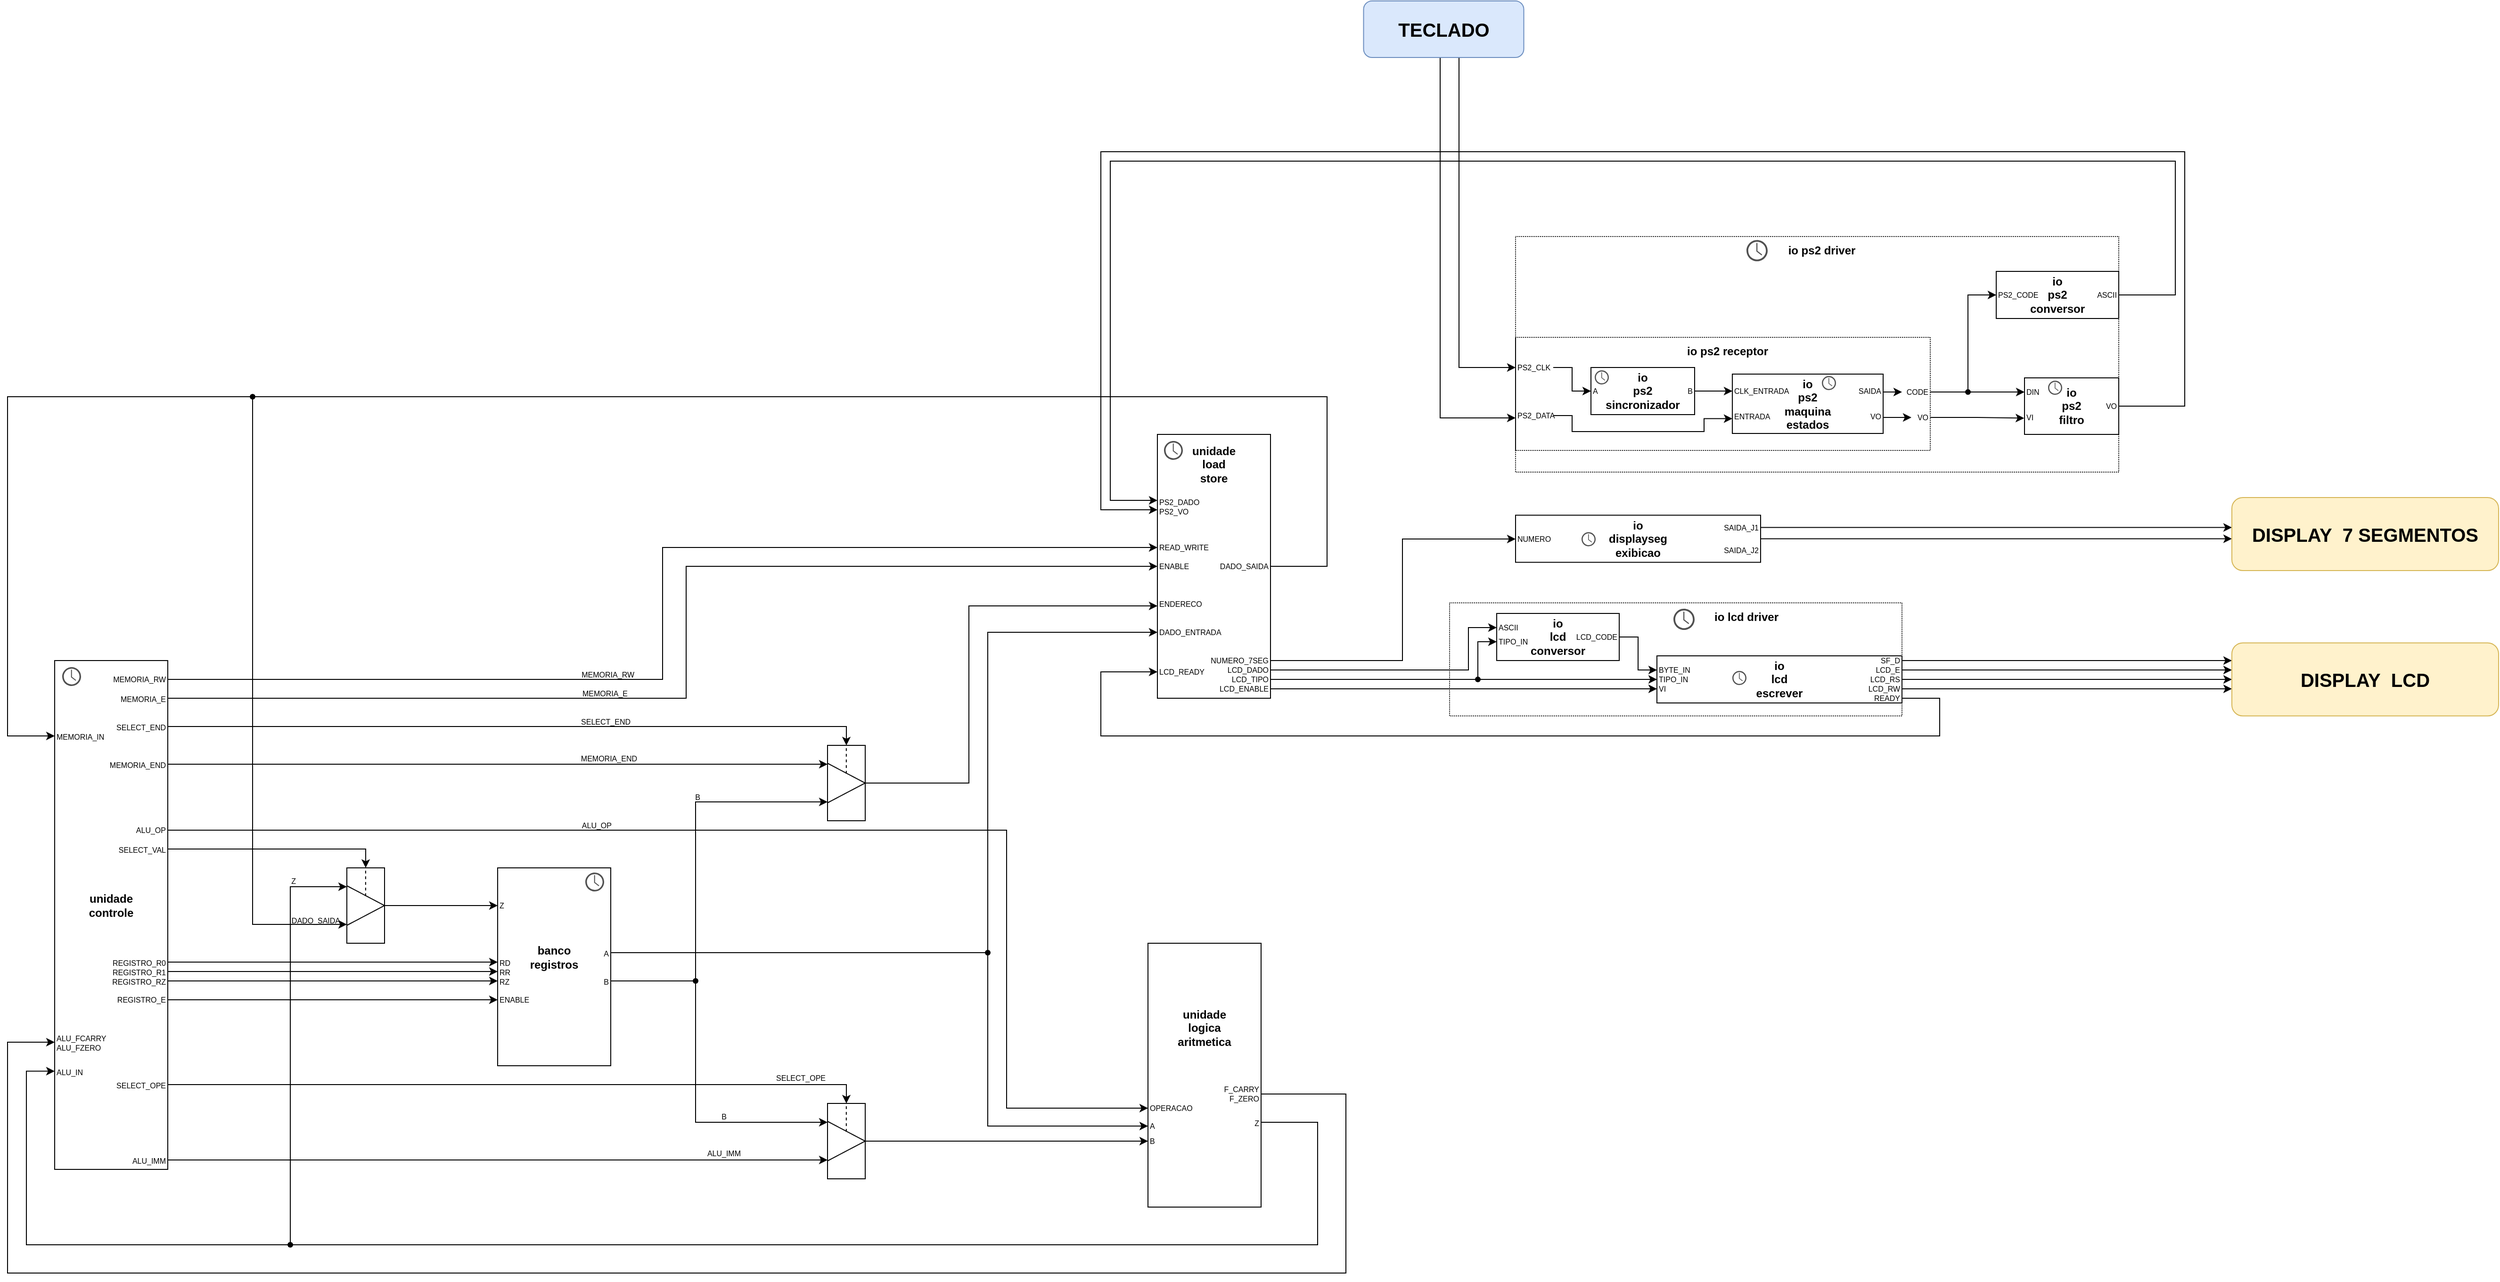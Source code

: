 <mxfile version="20.6.0" type="google"><diagram id="POm6aN8AmndCfK0f10LR" name="Page-1"><mxGraphModel grid="1" page="1" gridSize="10" guides="1" tooltips="1" connect="1" arrows="1" fold="1" pageScale="1" pageWidth="1600" pageHeight="900" math="0" shadow="0"><root><mxCell id="0"/><mxCell id="1" parent="0"/><mxCell id="gx5reRczG6_iIylKDtRF-52" value="" style="rounded=0;whiteSpace=wrap;html=1;fillColor=none;dashed=1;dashPattern=1 1;" vertex="1" parent="1"><mxGeometry x="1660" y="-310" width="640" height="250" as="geometry"/></mxCell><mxCell id="gx5reRczG6_iIylKDtRF-20" value="" style="rounded=0;whiteSpace=wrap;html=1;fillColor=none;dashed=1;dashPattern=1 1;" vertex="1" parent="1"><mxGeometry x="1660" y="-203" width="440" height="120" as="geometry"/></mxCell><mxCell id="oeQWyfJ4BAEjRyHTyqq_-9" style="edgeStyle=orthogonalEdgeStyle;rounded=0;orthogonalLoop=1;jettySize=auto;html=1;" edge="1" parent="1" source="oeQWyfJ4BAEjRyHTyqq_-1" target="oeQWyfJ4BAEjRyHTyqq_-2"><mxGeometry relative="1" as="geometry"><Array as="points"><mxPoint x="340" y="470"/><mxPoint x="340" y="470"/></Array></mxGeometry></mxCell><mxCell id="oeQWyfJ4BAEjRyHTyqq_-10" style="edgeStyle=orthogonalEdgeStyle;rounded=0;orthogonalLoop=1;jettySize=auto;html=1;entryX=0.006;entryY=0.476;entryDx=0;entryDy=0;entryPerimeter=0;" edge="1" parent="1" source="oeQWyfJ4BAEjRyHTyqq_-1" target="oeQWyfJ4BAEjRyHTyqq_-2"><mxGeometry relative="1" as="geometry"><Array as="points"><mxPoint x="580" y="460"/><mxPoint x="580" y="460"/></Array></mxGeometry></mxCell><mxCell id="oeQWyfJ4BAEjRyHTyqq_-11" style="edgeStyle=orthogonalEdgeStyle;rounded=0;orthogonalLoop=1;jettySize=auto;html=1;" edge="1" parent="1" source="oeQWyfJ4BAEjRyHTyqq_-1" target="oeQWyfJ4BAEjRyHTyqq_-2"><mxGeometry relative="1" as="geometry"><Array as="points"><mxPoint x="350" y="480"/><mxPoint x="350" y="480"/></Array></mxGeometry></mxCell><mxCell id="oeQWyfJ4BAEjRyHTyqq_-12" style="edgeStyle=orthogonalEdgeStyle;rounded=0;orthogonalLoop=1;jettySize=auto;html=1;" edge="1" parent="1" source="oeQWyfJ4BAEjRyHTyqq_-1" target="oeQWyfJ4BAEjRyHTyqq_-2"><mxGeometry relative="1" as="geometry"><Array as="points"><mxPoint x="320" y="500"/><mxPoint x="320" y="500"/></Array></mxGeometry></mxCell><mxCell id="oeQWyfJ4BAEjRyHTyqq_-19" style="edgeStyle=orthogonalEdgeStyle;rounded=0;orthogonalLoop=1;jettySize=auto;html=1;entryX=0.5;entryY=0;entryDx=0;entryDy=0;" edge="1" parent="1" source="oeQWyfJ4BAEjRyHTyqq_-1" target="oeQWyfJ4BAEjRyHTyqq_-3"><mxGeometry relative="1" as="geometry"><Array as="points"><mxPoint x="440" y="340"/></Array></mxGeometry></mxCell><mxCell id="oeQWyfJ4BAEjRyHTyqq_-20" style="edgeStyle=orthogonalEdgeStyle;rounded=0;orthogonalLoop=1;jettySize=auto;html=1;entryX=0.5;entryY=0;entryDx=0;entryDy=0;" edge="1" parent="1" source="oeQWyfJ4BAEjRyHTyqq_-1" target="oeQWyfJ4BAEjRyHTyqq_-16"><mxGeometry relative="1" as="geometry"><Array as="points"><mxPoint x="950" y="590"/></Array></mxGeometry></mxCell><mxCell id="oeQWyfJ4BAEjRyHTyqq_-21" style="edgeStyle=orthogonalEdgeStyle;rounded=0;orthogonalLoop=1;jettySize=auto;html=1;entryX=0.5;entryY=0;entryDx=0;entryDy=0;" edge="1" parent="1" source="oeQWyfJ4BAEjRyHTyqq_-1" target="oeQWyfJ4BAEjRyHTyqq_-17"><mxGeometry relative="1" as="geometry"><Array as="points"><mxPoint x="950" y="210"/></Array></mxGeometry></mxCell><mxCell id="oeQWyfJ4BAEjRyHTyqq_-32" style="edgeStyle=orthogonalEdgeStyle;rounded=0;orthogonalLoop=1;jettySize=auto;html=1;entryX=0;entryY=0.5;entryDx=0;entryDy=0;endArrow=classic;endFill=1;" edge="1" parent="1" source="oeQWyfJ4BAEjRyHTyqq_-1" target="oeQWyfJ4BAEjRyHTyqq_-91"><mxGeometry relative="1" as="geometry"><Array as="points"><mxPoint x="1120" y="320"/><mxPoint x="1120" y="615"/></Array></mxGeometry></mxCell><mxCell id="oeQWyfJ4BAEjRyHTyqq_-38" style="edgeStyle=orthogonalEdgeStyle;rounded=0;orthogonalLoop=1;jettySize=auto;html=1;entryX=0;entryY=0.25;entryDx=0;entryDy=0;endArrow=classic;endFill=1;" edge="1" parent="1" source="oeQWyfJ4BAEjRyHTyqq_-1" target="oeQWyfJ4BAEjRyHTyqq_-17"><mxGeometry relative="1" as="geometry"><Array as="points"><mxPoint x="410" y="250"/><mxPoint x="410" y="250"/></Array></mxGeometry></mxCell><mxCell id="oeQWyfJ4BAEjRyHTyqq_-40" style="edgeStyle=orthogonalEdgeStyle;rounded=0;orthogonalLoop=1;jettySize=auto;html=1;endArrow=classic;endFill=1;entryX=0;entryY=0.5;entryDx=0;entryDy=0;" edge="1" parent="1" source="oeQWyfJ4BAEjRyHTyqq_-1" target="oeQWyfJ4BAEjRyHTyqq_-7"><mxGeometry relative="1" as="geometry"><Array as="points"><mxPoint x="780" y="180"/><mxPoint x="780" y="40"/></Array></mxGeometry></mxCell><mxCell id="oeQWyfJ4BAEjRyHTyqq_-41" style="edgeStyle=orthogonalEdgeStyle;rounded=0;orthogonalLoop=1;jettySize=auto;html=1;endArrow=classic;endFill=1;" edge="1" parent="1" source="oeQWyfJ4BAEjRyHTyqq_-1" target="oeQWyfJ4BAEjRyHTyqq_-7"><mxGeometry relative="1" as="geometry"><Array as="points"><mxPoint x="755" y="160"/><mxPoint x="755" y="20"/></Array></mxGeometry></mxCell><mxCell id="oeQWyfJ4BAEjRyHTyqq_-71" style="edgeStyle=orthogonalEdgeStyle;rounded=0;orthogonalLoop=1;jettySize=auto;html=1;entryX=0;entryY=0.75;entryDx=0;entryDy=0;fontSize=8;endArrow=classic;endFill=1;" edge="1" parent="1" source="oeQWyfJ4BAEjRyHTyqq_-1" target="oeQWyfJ4BAEjRyHTyqq_-16"><mxGeometry relative="1" as="geometry"><Array as="points"><mxPoint x="420" y="670"/><mxPoint x="420" y="670"/></Array></mxGeometry></mxCell><mxCell id="oeQWyfJ4BAEjRyHTyqq_-1" value="" style="rounded=0;whiteSpace=wrap;html=1;" vertex="1" parent="1"><mxGeometry x="110" y="140" width="120" height="540" as="geometry"/></mxCell><mxCell id="oeQWyfJ4BAEjRyHTyqq_-26" style="edgeStyle=orthogonalEdgeStyle;rounded=0;orthogonalLoop=1;jettySize=auto;html=1;entryX=0.429;entryY=0.568;entryDx=0;entryDy=0;entryPerimeter=0;endArrow=none;endFill=0;" edge="1" parent="1" source="oeQWyfJ4BAEjRyHTyqq_-2" target="oeQWyfJ4BAEjRyHTyqq_-23"><mxGeometry relative="1" as="geometry"><Array as="points"><mxPoint x="720" y="480"/><mxPoint x="720" y="480"/></Array></mxGeometry></mxCell><mxCell id="oeQWyfJ4BAEjRyHTyqq_-29" style="edgeStyle=orthogonalEdgeStyle;rounded=0;orthogonalLoop=1;jettySize=auto;html=1;endArrow=none;endFill=0;" edge="1" parent="1" source="oeQWyfJ4BAEjRyHTyqq_-2" target="oeQWyfJ4BAEjRyHTyqq_-25"><mxGeometry relative="1" as="geometry"><Array as="points"><mxPoint x="740" y="450"/><mxPoint x="740" y="450"/></Array></mxGeometry></mxCell><mxCell id="oeQWyfJ4BAEjRyHTyqq_-2" value="" style="rounded=0;whiteSpace=wrap;html=1;" vertex="1" parent="1"><mxGeometry x="580" y="360" width="120" height="210" as="geometry"/></mxCell><mxCell id="oeQWyfJ4BAEjRyHTyqq_-8" style="edgeStyle=orthogonalEdgeStyle;rounded=0;orthogonalLoop=1;jettySize=auto;html=1;" edge="1" parent="1" source="oeQWyfJ4BAEjRyHTyqq_-3" target="oeQWyfJ4BAEjRyHTyqq_-2"><mxGeometry relative="1" as="geometry"><Array as="points"><mxPoint x="560" y="400"/><mxPoint x="560" y="400"/></Array></mxGeometry></mxCell><mxCell id="oeQWyfJ4BAEjRyHTyqq_-3" value="" style="rounded=0;whiteSpace=wrap;html=1;" vertex="1" parent="1"><mxGeometry x="420" y="360" width="40" height="80" as="geometry"/></mxCell><mxCell id="oeQWyfJ4BAEjRyHTyqq_-34" style="edgeStyle=orthogonalEdgeStyle;rounded=0;orthogonalLoop=1;jettySize=auto;html=1;entryX=0.65;entryY=0.525;entryDx=0;entryDy=0;entryPerimeter=0;endArrow=none;endFill=0;" edge="1" parent="1" source="oeQWyfJ4BAEjRyHTyqq_-6" target="oeQWyfJ4BAEjRyHTyqq_-33"><mxGeometry relative="1" as="geometry"><Array as="points"><mxPoint x="1450" y="630"/><mxPoint x="1450" y="760"/></Array></mxGeometry></mxCell><mxCell id="oeQWyfJ4BAEjRyHTyqq_-35" style="edgeStyle=orthogonalEdgeStyle;rounded=0;orthogonalLoop=1;jettySize=auto;html=1;entryX=0;entryY=0.75;entryDx=0;entryDy=0;endArrow=classic;endFill=1;" edge="1" parent="1" source="oeQWyfJ4BAEjRyHTyqq_-6" target="oeQWyfJ4BAEjRyHTyqq_-1"><mxGeometry relative="1" as="geometry"><Array as="points"><mxPoint x="1480" y="600"/><mxPoint x="1480" y="790"/><mxPoint x="60" y="790"/><mxPoint x="60" y="545"/></Array></mxGeometry></mxCell><mxCell id="oeQWyfJ4BAEjRyHTyqq_-6" value="" style="rounded=0;whiteSpace=wrap;html=1;" vertex="1" parent="1"><mxGeometry x="1270" y="440" width="120" height="280" as="geometry"/></mxCell><mxCell id="oeQWyfJ4BAEjRyHTyqq_-102" style="edgeStyle=orthogonalEdgeStyle;rounded=0;orthogonalLoop=1;jettySize=auto;html=1;fontSize=8;endArrow=none;endFill=0;jumpStyle=none;" edge="1" parent="1" source="oeQWyfJ4BAEjRyHTyqq_-7" target="oeQWyfJ4BAEjRyHTyqq_-101"><mxGeometry relative="1" as="geometry"><Array as="points"><mxPoint x="1460" y="40"/><mxPoint x="1460" y="-140"/></Array></mxGeometry></mxCell><mxCell id="oeQWyfJ4BAEjRyHTyqq_-121" style="edgeStyle=orthogonalEdgeStyle;rounded=0;orthogonalLoop=1;jettySize=auto;html=1;entryX=0;entryY=0.5;entryDx=0;entryDy=0;fontSize=12;endArrow=classic;endFill=1;" edge="1" parent="1" source="oeQWyfJ4BAEjRyHTyqq_-7" target="oeQWyfJ4BAEjRyHTyqq_-114"><mxGeometry relative="1" as="geometry"><Array as="points"><mxPoint x="1540" y="140"/><mxPoint x="1540" y="11"/><mxPoint x="1660" y="11"/></Array></mxGeometry></mxCell><mxCell id="L8-AEdiLNO8CqzLG9mN_-7" style="edgeStyle=orthogonalEdgeStyle;rounded=0;orthogonalLoop=1;jettySize=auto;html=1;entryX=0;entryY=0.5;entryDx=0;entryDy=0;" edge="1" parent="1" source="oeQWyfJ4BAEjRyHTyqq_-7" target="gx5reRczG6_iIylKDtRF-71"><mxGeometry relative="1" as="geometry"><Array as="points"><mxPoint x="1510" y="170"/><mxPoint x="1510" y="170"/></Array></mxGeometry></mxCell><mxCell id="oeQWyfJ4BAEjRyHTyqq_-7" value="" style="rounded=0;whiteSpace=wrap;html=1;" vertex="1" parent="1"><mxGeometry x="1280" y="-100" width="120" height="280" as="geometry"/></mxCell><mxCell id="oeQWyfJ4BAEjRyHTyqq_-22" style="edgeStyle=orthogonalEdgeStyle;rounded=0;orthogonalLoop=1;jettySize=auto;html=1;entryX=0;entryY=0.75;entryDx=0;entryDy=0;" edge="1" parent="1" source="oeQWyfJ4BAEjRyHTyqq_-16" target="oeQWyfJ4BAEjRyHTyqq_-6"><mxGeometry relative="1" as="geometry"><Array as="points"><mxPoint x="1270" y="650"/></Array></mxGeometry></mxCell><mxCell id="oeQWyfJ4BAEjRyHTyqq_-16" value="" style="rounded=0;whiteSpace=wrap;html=1;" vertex="1" parent="1"><mxGeometry x="930" y="610" width="40" height="80" as="geometry"/></mxCell><mxCell id="oeQWyfJ4BAEjRyHTyqq_-39" style="edgeStyle=orthogonalEdgeStyle;rounded=0;orthogonalLoop=1;jettySize=auto;html=1;entryX=0;entryY=0.65;entryDx=0;entryDy=0;entryPerimeter=0;endArrow=classic;endFill=1;" edge="1" parent="1" source="oeQWyfJ4BAEjRyHTyqq_-17" target="oeQWyfJ4BAEjRyHTyqq_-7"><mxGeometry relative="1" as="geometry"><Array as="points"><mxPoint x="1080" y="270"/><mxPoint x="1080" y="82"/></Array></mxGeometry></mxCell><mxCell id="oeQWyfJ4BAEjRyHTyqq_-17" value="" style="rounded=0;whiteSpace=wrap;html=1;" vertex="1" parent="1"><mxGeometry x="930" y="230" width="40" height="80" as="geometry"/></mxCell><mxCell id="oeQWyfJ4BAEjRyHTyqq_-27" style="edgeStyle=orthogonalEdgeStyle;rounded=0;orthogonalLoop=1;jettySize=auto;html=1;entryX=0;entryY=0.25;entryDx=0;entryDy=0;" edge="1" parent="1" source="oeQWyfJ4BAEjRyHTyqq_-23" target="oeQWyfJ4BAEjRyHTyqq_-16"><mxGeometry relative="1" as="geometry"><Array as="points"><mxPoint x="790" y="630"/></Array></mxGeometry></mxCell><mxCell id="oeQWyfJ4BAEjRyHTyqq_-28" style="edgeStyle=orthogonalEdgeStyle;rounded=0;orthogonalLoop=1;jettySize=auto;html=1;entryX=0;entryY=0.75;entryDx=0;entryDy=0;" edge="1" parent="1" source="oeQWyfJ4BAEjRyHTyqq_-23" target="oeQWyfJ4BAEjRyHTyqq_-17"><mxGeometry relative="1" as="geometry"><Array as="points"><mxPoint x="790" y="290"/></Array></mxGeometry></mxCell><mxCell id="oeQWyfJ4BAEjRyHTyqq_-23" value="" style="shape=waypoint;sketch=0;fillStyle=solid;size=6;pointerEvents=1;points=[];fillColor=none;resizable=0;rotatable=0;perimeter=centerPerimeter;snapToPoint=1;" vertex="1" parent="1"><mxGeometry x="770" y="460" width="40" height="40" as="geometry"/></mxCell><mxCell id="oeQWyfJ4BAEjRyHTyqq_-30" style="edgeStyle=orthogonalEdgeStyle;rounded=0;orthogonalLoop=1;jettySize=auto;html=1;entryX=0;entryY=0.5;entryDx=0;entryDy=0;" edge="1" parent="1" source="oeQWyfJ4BAEjRyHTyqq_-25" target="oeQWyfJ4BAEjRyHTyqq_-87"><mxGeometry relative="1" as="geometry"><Array as="points"><mxPoint x="1100" y="634"/></Array></mxGeometry></mxCell><mxCell id="oeQWyfJ4BAEjRyHTyqq_-31" style="edgeStyle=orthogonalEdgeStyle;rounded=0;orthogonalLoop=1;jettySize=auto;html=1;entryX=0;entryY=0.75;entryDx=0;entryDy=0;" edge="1" parent="1" source="oeQWyfJ4BAEjRyHTyqq_-25" target="oeQWyfJ4BAEjRyHTyqq_-7"><mxGeometry relative="1" as="geometry"><Array as="points"><mxPoint x="1100" y="110"/></Array></mxGeometry></mxCell><mxCell id="oeQWyfJ4BAEjRyHTyqq_-25" value="" style="shape=waypoint;sketch=0;fillStyle=solid;size=6;pointerEvents=1;points=[];fillColor=none;resizable=0;rotatable=0;perimeter=centerPerimeter;snapToPoint=1;" vertex="1" parent="1"><mxGeometry x="1080" y="430" width="40" height="40" as="geometry"/></mxCell><mxCell id="oeQWyfJ4BAEjRyHTyqq_-36" style="edgeStyle=orthogonalEdgeStyle;rounded=0;orthogonalLoop=1;jettySize=auto;html=1;entryX=0;entryY=0.807;entryDx=0;entryDy=0;entryPerimeter=0;endArrow=classic;endFill=1;" edge="1" parent="1" source="oeQWyfJ4BAEjRyHTyqq_-33" target="oeQWyfJ4BAEjRyHTyqq_-1"><mxGeometry relative="1" as="geometry"><Array as="points"><mxPoint x="80" y="760"/><mxPoint x="80" y="576"/></Array></mxGeometry></mxCell><mxCell id="oeQWyfJ4BAEjRyHTyqq_-37" style="edgeStyle=orthogonalEdgeStyle;rounded=0;orthogonalLoop=1;jettySize=auto;html=1;entryX=0;entryY=0.25;entryDx=0;entryDy=0;endArrow=classic;endFill=1;" edge="1" parent="1" source="oeQWyfJ4BAEjRyHTyqq_-33" target="oeQWyfJ4BAEjRyHTyqq_-3"><mxGeometry relative="1" as="geometry"><Array as="points"><mxPoint x="360" y="380"/></Array></mxGeometry></mxCell><mxCell id="oeQWyfJ4BAEjRyHTyqq_-33" value="" style="shape=waypoint;sketch=0;fillStyle=solid;size=6;pointerEvents=1;points=[];fillColor=none;resizable=0;rotatable=0;perimeter=centerPerimeter;snapToPoint=1;" vertex="1" parent="1"><mxGeometry x="340" y="740" width="40" height="40" as="geometry"/></mxCell><mxCell id="oeQWyfJ4BAEjRyHTyqq_-45" value="" style="sketch=0;pointerEvents=1;shadow=0;dashed=0;html=1;strokeColor=none;fillColor=#505050;labelPosition=center;verticalLabelPosition=bottom;verticalAlign=top;outlineConnect=0;align=center;shape=mxgraph.office.concepts.clock;" vertex="1" parent="1"><mxGeometry x="673" y="365" width="20" height="20" as="geometry"/></mxCell><mxCell id="oeQWyfJ4BAEjRyHTyqq_-46" value="&lt;div style=&quot;font-size: 8px;&quot; align=&quot;left&quot;&gt;&lt;font style=&quot;font-size: 8px;&quot;&gt;RD&lt;/font&gt;&lt;/div&gt;" style="text;html=1;strokeColor=none;fillColor=none;align=left;verticalAlign=middle;whiteSpace=wrap;rounded=0;fontSize=8;" vertex="1" parent="1"><mxGeometry x="580" y="456" width="50" height="10" as="geometry"/></mxCell><mxCell id="oeQWyfJ4BAEjRyHTyqq_-47" value="&lt;div style=&quot;font-size: 8px;&quot; align=&quot;left&quot;&gt;&lt;font style=&quot;font-size: 8px;&quot;&gt;RR&lt;/font&gt;&lt;/div&gt;" style="text;html=1;strokeColor=none;fillColor=none;align=left;verticalAlign=middle;whiteSpace=wrap;rounded=0;fontSize=8;" vertex="1" parent="1"><mxGeometry x="580" y="466" width="50" height="10" as="geometry"/></mxCell><mxCell id="oeQWyfJ4BAEjRyHTyqq_-48" value="&lt;div style=&quot;font-size: 8px;&quot; align=&quot;left&quot;&gt;&lt;font style=&quot;font-size: 8px;&quot;&gt;RZ&lt;/font&gt;&lt;/div&gt;" style="text;html=1;strokeColor=none;fillColor=none;align=left;verticalAlign=middle;whiteSpace=wrap;rounded=0;fontSize=8;" vertex="1" parent="1"><mxGeometry x="580" y="476" width="50" height="10" as="geometry"/></mxCell><mxCell id="oeQWyfJ4BAEjRyHTyqq_-49" value="&lt;div style=&quot;font-size: 8px;&quot; align=&quot;left&quot;&gt;&lt;font style=&quot;font-size: 8px;&quot;&gt;ENABLE&lt;/font&gt;&lt;/div&gt;" style="text;html=1;strokeColor=none;fillColor=none;align=left;verticalAlign=middle;whiteSpace=wrap;rounded=0;fontSize=8;" vertex="1" parent="1"><mxGeometry x="580" y="495" width="50" height="10" as="geometry"/></mxCell><mxCell id="oeQWyfJ4BAEjRyHTyqq_-51" value="&lt;div style=&quot;font-size: 8px;&quot; align=&quot;left&quot;&gt;&lt;font style=&quot;font-size: 8px;&quot;&gt;Z&lt;/font&gt;&lt;/div&gt;" style="text;html=1;strokeColor=none;fillColor=none;align=left;verticalAlign=middle;whiteSpace=wrap;rounded=0;fontSize=8;" vertex="1" parent="1"><mxGeometry x="580" y="395" width="50" height="10" as="geometry"/></mxCell><mxCell id="oeQWyfJ4BAEjRyHTyqq_-52" value="&lt;div style=&quot;font-size: 8px;&quot;&gt;&lt;font style=&quot;font-size: 8px;&quot;&gt;A&lt;/font&gt;&lt;/div&gt;" style="text;html=1;strokeColor=none;fillColor=none;align=right;verticalAlign=middle;whiteSpace=wrap;rounded=0;fontSize=8;" vertex="1" parent="1"><mxGeometry x="650" y="446" width="50" height="10" as="geometry"/></mxCell><mxCell id="oeQWyfJ4BAEjRyHTyqq_-54" value="&lt;div style=&quot;font-size: 8px;&quot;&gt;&lt;font style=&quot;font-size: 8px;&quot;&gt;B&lt;/font&gt;&lt;/div&gt;" style="text;html=1;strokeColor=none;fillColor=none;align=right;verticalAlign=middle;whiteSpace=wrap;rounded=0;fontSize=8;" vertex="1" parent="1"><mxGeometry x="650" y="476" width="50" height="10" as="geometry"/></mxCell><mxCell id="oeQWyfJ4BAEjRyHTyqq_-55" value="&lt;div style=&quot;font-size: 8px;&quot; align=&quot;left&quot;&gt;&lt;font style=&quot;font-size: 8px;&quot;&gt;MEMORIA_IN&lt;/font&gt;&lt;/div&gt;" style="text;html=1;strokeColor=none;fillColor=none;align=left;verticalAlign=middle;whiteSpace=wrap;rounded=0;fontSize=8;" vertex="1" parent="1"><mxGeometry x="110" y="216" width="70" height="10" as="geometry"/></mxCell><mxCell id="oeQWyfJ4BAEjRyHTyqq_-56" value="&lt;div style=&quot;font-size: 8px;&quot; align=&quot;left&quot;&gt;&lt;font style=&quot;font-size: 8px;&quot;&gt;ALU_IN&lt;/font&gt;&lt;/div&gt;" style="text;html=1;strokeColor=none;fillColor=none;align=left;verticalAlign=middle;whiteSpace=wrap;rounded=0;fontSize=8;" vertex="1" parent="1"><mxGeometry x="110" y="572" width="70" height="10" as="geometry"/></mxCell><mxCell id="oeQWyfJ4BAEjRyHTyqq_-57" value="&lt;div style=&quot;font-size: 8px;&quot; align=&quot;left&quot;&gt;&lt;font style=&quot;font-size: 8px;&quot;&gt;ALU_FCARRY&lt;/font&gt;&lt;/div&gt;" style="text;html=1;strokeColor=none;fillColor=none;align=left;verticalAlign=middle;whiteSpace=wrap;rounded=0;fontSize=8;" vertex="1" parent="1"><mxGeometry x="110" y="536" width="70" height="10" as="geometry"/></mxCell><mxCell id="oeQWyfJ4BAEjRyHTyqq_-58" value="&lt;div style=&quot;font-size: 8px;&quot; align=&quot;left&quot;&gt;&lt;font style=&quot;font-size: 8px;&quot;&gt;ALU_FZERO&lt;/font&gt;&lt;/div&gt;" style="text;html=1;strokeColor=none;fillColor=none;align=left;verticalAlign=middle;whiteSpace=wrap;rounded=0;fontSize=8;" vertex="1" parent="1"><mxGeometry x="110" y="546" width="70" height="10" as="geometry"/></mxCell><mxCell id="oeQWyfJ4BAEjRyHTyqq_-60" value="&lt;font style=&quot;font-size: 8px;&quot;&gt;MEMORIA_RW&lt;/font&gt;" style="text;html=1;strokeColor=none;fillColor=none;align=right;verticalAlign=middle;whiteSpace=wrap;rounded=0;fontSize=8;" vertex="1" parent="1"><mxGeometry x="180" y="155" width="50" height="10" as="geometry"/></mxCell><mxCell id="oeQWyfJ4BAEjRyHTyqq_-61" value="&lt;font style=&quot;font-size: 8px;&quot;&gt;MEMORIA_E&lt;/font&gt;" style="text;html=1;strokeColor=none;fillColor=none;align=right;verticalAlign=middle;whiteSpace=wrap;rounded=0;fontSize=8;" vertex="1" parent="1"><mxGeometry x="180" y="176" width="50" height="10" as="geometry"/></mxCell><mxCell id="oeQWyfJ4BAEjRyHTyqq_-62" value="&lt;font style=&quot;font-size: 8px;&quot;&gt;MEMORIA_E&lt;/font&gt;ND" style="text;html=1;strokeColor=none;fillColor=none;align=right;verticalAlign=middle;whiteSpace=wrap;rounded=0;fontSize=8;" vertex="1" parent="1"><mxGeometry x="180" y="246" width="50" height="10" as="geometry"/></mxCell><mxCell id="oeQWyfJ4BAEjRyHTyqq_-63" value="&lt;font style=&quot;font-size: 8px;&quot;&gt;ALU_OP&lt;/font&gt;" style="text;html=1;strokeColor=none;fillColor=none;align=right;verticalAlign=middle;whiteSpace=wrap;rounded=0;fontSize=8;" vertex="1" parent="1"><mxGeometry x="180" y="315" width="50" height="10" as="geometry"/></mxCell><mxCell id="oeQWyfJ4BAEjRyHTyqq_-64" value="&lt;font style=&quot;font-size: 8px;&quot;&gt;SELECT_END&lt;/font&gt;" style="text;html=1;strokeColor=none;fillColor=none;align=right;verticalAlign=middle;whiteSpace=wrap;rounded=0;fontSize=8;" vertex="1" parent="1"><mxGeometry x="180" y="206" width="50" height="10" as="geometry"/></mxCell><mxCell id="oeQWyfJ4BAEjRyHTyqq_-65" value="&lt;font style=&quot;font-size: 8px;&quot;&gt;SELECT_VAL&lt;/font&gt;" style="text;html=1;strokeColor=none;fillColor=none;align=right;verticalAlign=middle;whiteSpace=wrap;rounded=0;fontSize=8;" vertex="1" parent="1"><mxGeometry x="180" y="336" width="50" height="10" as="geometry"/></mxCell><mxCell id="oeQWyfJ4BAEjRyHTyqq_-66" value="&lt;font style=&quot;font-size: 8px;&quot;&gt;REGISTRO_R0&lt;/font&gt;" style="text;html=1;strokeColor=none;fillColor=none;align=right;verticalAlign=middle;whiteSpace=wrap;rounded=0;fontSize=8;" vertex="1" parent="1"><mxGeometry x="180" y="456" width="50" height="10" as="geometry"/></mxCell><mxCell id="oeQWyfJ4BAEjRyHTyqq_-67" value="&lt;font style=&quot;font-size: 8px;&quot;&gt;REGISTRO_R1&lt;/font&gt;" style="text;html=1;strokeColor=none;fillColor=none;align=right;verticalAlign=middle;whiteSpace=wrap;rounded=0;fontSize=8;" vertex="1" parent="1"><mxGeometry x="180" y="466" width="50" height="10" as="geometry"/></mxCell><mxCell id="oeQWyfJ4BAEjRyHTyqq_-68" value="&lt;font style=&quot;font-size: 8px;&quot;&gt;REGISTRO_RZ&lt;/font&gt;" style="text;html=1;strokeColor=none;fillColor=none;align=right;verticalAlign=middle;whiteSpace=wrap;rounded=0;fontSize=8;" vertex="1" parent="1"><mxGeometry x="180" y="476" width="50" height="10" as="geometry"/></mxCell><mxCell id="oeQWyfJ4BAEjRyHTyqq_-69" value="&lt;font style=&quot;font-size: 8px;&quot;&gt;REGISTRO_E&lt;/font&gt;" style="text;html=1;strokeColor=none;fillColor=none;align=right;verticalAlign=middle;whiteSpace=wrap;rounded=0;fontSize=8;" vertex="1" parent="1"><mxGeometry x="180" y="495" width="50" height="10" as="geometry"/></mxCell><mxCell id="oeQWyfJ4BAEjRyHTyqq_-70" value="&lt;font style=&quot;font-size: 8px;&quot;&gt;SELECT_OPE&lt;/font&gt;" style="text;html=1;strokeColor=none;fillColor=none;align=right;verticalAlign=middle;whiteSpace=wrap;rounded=0;fontSize=8;" vertex="1" parent="1"><mxGeometry x="180" y="586" width="50" height="10" as="geometry"/></mxCell><mxCell id="oeQWyfJ4BAEjRyHTyqq_-72" value="&lt;font style=&quot;font-size: 8px;&quot;&gt;ALU_IMM&lt;/font&gt;" style="text;html=1;strokeColor=none;fillColor=none;align=right;verticalAlign=middle;whiteSpace=wrap;rounded=0;fontSize=8;" vertex="1" parent="1"><mxGeometry x="180" y="666" width="50" height="10" as="geometry"/></mxCell><mxCell id="oeQWyfJ4BAEjRyHTyqq_-73" value="" style="triangle;whiteSpace=wrap;html=1;fontSize=8;" vertex="1" parent="1"><mxGeometry x="930" y="629" width="40" height="42" as="geometry"/></mxCell><mxCell id="oeQWyfJ4BAEjRyHTyqq_-74" value="" style="endArrow=none;dashed=1;html=1;rounded=0;fontSize=8;" edge="1" parent="1"><mxGeometry width="50" height="50" relative="1" as="geometry"><mxPoint x="949.92" y="640" as="sourcePoint"/><mxPoint x="949.92" y="610" as="targetPoint"/></mxGeometry></mxCell><mxCell id="oeQWyfJ4BAEjRyHTyqq_-75" value="" style="triangle;whiteSpace=wrap;html=1;fontSize=8;" vertex="1" parent="1"><mxGeometry x="930" y="249" width="40" height="42" as="geometry"/></mxCell><mxCell id="oeQWyfJ4BAEjRyHTyqq_-76" value="" style="endArrow=none;dashed=1;html=1;rounded=0;fontSize=8;" edge="1" parent="1"><mxGeometry width="50" height="50" relative="1" as="geometry"><mxPoint x="949.92" y="260" as="sourcePoint"/><mxPoint x="949.92" y="230" as="targetPoint"/></mxGeometry></mxCell><mxCell id="oeQWyfJ4BAEjRyHTyqq_-77" value="" style="triangle;whiteSpace=wrap;html=1;fontSize=8;" vertex="1" parent="1"><mxGeometry x="420" y="379" width="40" height="42" as="geometry"/></mxCell><mxCell id="oeQWyfJ4BAEjRyHTyqq_-78" value="" style="endArrow=none;dashed=1;html=1;rounded=0;fontSize=8;" edge="1" parent="1"><mxGeometry width="50" height="50" relative="1" as="geometry"><mxPoint x="439.92" y="390" as="sourcePoint"/><mxPoint x="439.92" y="360" as="targetPoint"/></mxGeometry></mxCell><mxCell id="oeQWyfJ4BAEjRyHTyqq_-79" value="&lt;font style=&quot;font-size: 8px;&quot;&gt;MEMORIA_RW&lt;/font&gt;" style="text;html=1;strokeColor=none;fillColor=none;align=right;verticalAlign=middle;whiteSpace=wrap;rounded=0;fontSize=8;" vertex="1" parent="1"><mxGeometry x="677" y="150" width="50" height="10" as="geometry"/></mxCell><mxCell id="oeQWyfJ4BAEjRyHTyqq_-80" value="&lt;font style=&quot;font-size: 8px;&quot;&gt;MEMORIA_E&lt;/font&gt;" style="text;html=1;strokeColor=none;fillColor=none;align=right;verticalAlign=middle;whiteSpace=wrap;rounded=0;fontSize=8;" vertex="1" parent="1"><mxGeometry x="670" y="170" width="50" height="10" as="geometry"/></mxCell><mxCell id="oeQWyfJ4BAEjRyHTyqq_-81" value="&lt;font style=&quot;font-size: 8px;&quot;&gt;SELECT_END&lt;/font&gt;" style="text;html=1;strokeColor=none;fillColor=none;align=right;verticalAlign=middle;whiteSpace=wrap;rounded=0;fontSize=8;" vertex="1" parent="1"><mxGeometry x="673" y="200" width="50" height="10" as="geometry"/></mxCell><mxCell id="oeQWyfJ4BAEjRyHTyqq_-82" value="&lt;font style=&quot;font-size: 8px;&quot;&gt;MEMORIA_E&lt;/font&gt;ND" style="text;html=1;strokeColor=none;fillColor=none;align=right;verticalAlign=middle;whiteSpace=wrap;rounded=0;fontSize=8;" vertex="1" parent="1"><mxGeometry x="670" y="239" width="60" height="10" as="geometry"/></mxCell><mxCell id="oeQWyfJ4BAEjRyHTyqq_-83" value="&lt;font style=&quot;font-size: 8px;&quot;&gt;ALU_OP&lt;/font&gt;" style="text;html=1;strokeColor=none;fillColor=none;align=right;verticalAlign=middle;whiteSpace=wrap;rounded=0;fontSize=8;" vertex="1" parent="1"><mxGeometry x="670" y="310" width="33" height="10" as="geometry"/></mxCell><mxCell id="oeQWyfJ4BAEjRyHTyqq_-84" value="&lt;font style=&quot;font-size: 8px;&quot;&gt;SELECT_OPE&lt;/font&gt;" style="text;html=1;strokeColor=none;fillColor=none;align=right;verticalAlign=middle;whiteSpace=wrap;rounded=0;fontSize=8;" vertex="1" parent="1"><mxGeometry x="880" y="578" width="50" height="10" as="geometry"/></mxCell><mxCell id="oeQWyfJ4BAEjRyHTyqq_-85" value="&lt;font style=&quot;font-size: 8px;&quot;&gt;ALU_IMM&lt;/font&gt;" style="text;html=1;strokeColor=none;fillColor=none;align=right;verticalAlign=middle;whiteSpace=wrap;rounded=0;fontSize=8;" vertex="1" parent="1"><mxGeometry x="800" y="658" width="40" height="10" as="geometry"/></mxCell><mxCell id="oeQWyfJ4BAEjRyHTyqq_-86" value="&lt;div style=&quot;font-size: 8px;&quot;&gt;&lt;font style=&quot;font-size: 8px;&quot;&gt;B&lt;/font&gt;&lt;/div&gt;" style="text;html=1;strokeColor=none;fillColor=none;align=right;verticalAlign=middle;whiteSpace=wrap;rounded=0;fontSize=8;" vertex="1" parent="1"><mxGeometry x="810" y="619" width="15" height="10" as="geometry"/></mxCell><mxCell id="oeQWyfJ4BAEjRyHTyqq_-87" value="&lt;div style=&quot;font-size: 8px;&quot; align=&quot;left&quot;&gt;&lt;font style=&quot;font-size: 8px;&quot;&gt;A&lt;/font&gt;&lt;/div&gt;" style="text;html=1;strokeColor=none;fillColor=none;align=left;verticalAlign=middle;whiteSpace=wrap;rounded=0;fontSize=8;" vertex="1" parent="1"><mxGeometry x="1270" y="629" width="50" height="10" as="geometry"/></mxCell><mxCell id="oeQWyfJ4BAEjRyHTyqq_-88" value="B" style="text;html=1;strokeColor=none;fillColor=none;align=left;verticalAlign=middle;whiteSpace=wrap;rounded=0;fontSize=8;" vertex="1" parent="1"><mxGeometry x="1270" y="645" width="50" height="10" as="geometry"/></mxCell><mxCell id="oeQWyfJ4BAEjRyHTyqq_-91" value="&lt;div style=&quot;font-size: 8px;&quot;&gt;&lt;font style=&quot;font-size: 8px;&quot;&gt;OPERACAO&lt;/font&gt;&lt;/div&gt;" style="text;html=1;strokeColor=none;fillColor=none;align=left;verticalAlign=middle;whiteSpace=wrap;rounded=0;fontSize=8;" vertex="1" parent="1"><mxGeometry x="1270" y="610" width="40" height="10" as="geometry"/></mxCell><mxCell id="oeQWyfJ4BAEjRyHTyqq_-92" value="&lt;div style=&quot;font-size: 8px;&quot;&gt;&lt;font style=&quot;font-size: 8px;&quot;&gt;Z&lt;/font&gt;&lt;/div&gt;" style="text;html=1;strokeColor=none;fillColor=none;align=right;verticalAlign=middle;whiteSpace=wrap;rounded=0;fontSize=8;" vertex="1" parent="1"><mxGeometry x="1340" y="626" width="50" height="10" as="geometry"/></mxCell><mxCell id="oeQWyfJ4BAEjRyHTyqq_-93" value="F_CARRY" style="text;html=1;strokeColor=none;fillColor=none;align=right;verticalAlign=middle;whiteSpace=wrap;rounded=0;fontSize=8;" vertex="1" parent="1"><mxGeometry x="1340" y="590" width="50" height="10" as="geometry"/></mxCell><mxCell id="oeQWyfJ4BAEjRyHTyqq_-94" value="F_ZERO" style="text;html=1;strokeColor=none;fillColor=none;align=right;verticalAlign=middle;whiteSpace=wrap;rounded=0;fontSize=8;" vertex="1" parent="1"><mxGeometry x="1340" y="600" width="50" height="10" as="geometry"/></mxCell><mxCell id="oeQWyfJ4BAEjRyHTyqq_-95" value="&lt;div style=&quot;font-size: 8px;&quot;&gt;&lt;font style=&quot;font-size: 8px;&quot;&gt;B&lt;/font&gt;&lt;/div&gt;" style="text;html=1;strokeColor=none;fillColor=none;align=right;verticalAlign=middle;whiteSpace=wrap;rounded=0;fontSize=8;" vertex="1" parent="1"><mxGeometry x="747" y="280" width="50" height="10" as="geometry"/></mxCell><mxCell id="oeQWyfJ4BAEjRyHTyqq_-96" value="&lt;div style=&quot;font-size: 8px;&quot; align=&quot;left&quot;&gt;&lt;font style=&quot;font-size: 8px;&quot;&gt;READ_WRITE&lt;/font&gt;&lt;/div&gt;" style="text;html=1;strokeColor=none;fillColor=none;align=left;verticalAlign=middle;whiteSpace=wrap;rounded=0;fontSize=8;" vertex="1" parent="1"><mxGeometry x="1280" y="15" width="70" height="10" as="geometry"/></mxCell><mxCell id="oeQWyfJ4BAEjRyHTyqq_-97" value="&lt;div style=&quot;font-size: 8px;&quot; align=&quot;left&quot;&gt;&lt;font style=&quot;font-size: 8px;&quot;&gt;ENABLE&lt;/font&gt;&lt;/div&gt;" style="text;html=1;strokeColor=none;fillColor=none;align=left;verticalAlign=middle;whiteSpace=wrap;rounded=0;fontSize=8;" vertex="1" parent="1"><mxGeometry x="1280" y="35" width="70" height="10" as="geometry"/></mxCell><mxCell id="oeQWyfJ4BAEjRyHTyqq_-98" value="&lt;div style=&quot;font-size: 8px;&quot; align=&quot;left&quot;&gt;&lt;font style=&quot;font-size: 8px;&quot;&gt;ENDERECO&lt;/font&gt;&lt;/div&gt;" style="text;html=1;strokeColor=none;fillColor=none;align=left;verticalAlign=middle;whiteSpace=wrap;rounded=0;fontSize=8;" vertex="1" parent="1"><mxGeometry x="1280" y="75" width="70" height="10" as="geometry"/></mxCell><mxCell id="oeQWyfJ4BAEjRyHTyqq_-99" value="&lt;div style=&quot;font-size: 8px;&quot; align=&quot;left&quot;&gt;&lt;font style=&quot;font-size: 8px;&quot;&gt;DADO_ENTRADA&lt;/font&gt;&lt;/div&gt;" style="text;html=1;strokeColor=none;fillColor=none;align=left;verticalAlign=middle;whiteSpace=wrap;rounded=0;fontSize=8;" vertex="1" parent="1"><mxGeometry x="1280" y="105" width="70" height="10" as="geometry"/></mxCell><mxCell id="oeQWyfJ4BAEjRyHTyqq_-100" value="&lt;font style=&quot;font-size: 8px;&quot;&gt;DADO_SAIDA&lt;/font&gt;" style="text;html=1;strokeColor=none;fillColor=none;align=right;verticalAlign=middle;whiteSpace=wrap;rounded=0;fontSize=8;" vertex="1" parent="1"><mxGeometry x="1350" y="35" width="50" height="10" as="geometry"/></mxCell><mxCell id="oeQWyfJ4BAEjRyHTyqq_-103" style="edgeStyle=orthogonalEdgeStyle;rounded=0;orthogonalLoop=1;jettySize=auto;html=1;fontSize=8;endArrow=classic;endFill=1;" edge="1" parent="1" source="oeQWyfJ4BAEjRyHTyqq_-101" target="oeQWyfJ4BAEjRyHTyqq_-1"><mxGeometry relative="1" as="geometry"><Array as="points"><mxPoint x="60" y="-140"/><mxPoint x="60" y="220"/></Array></mxGeometry></mxCell><mxCell id="oeQWyfJ4BAEjRyHTyqq_-104" style="edgeStyle=orthogonalEdgeStyle;rounded=0;orthogonalLoop=1;jettySize=auto;html=1;fontSize=8;endArrow=classic;endFill=1;" edge="1" parent="1" source="oeQWyfJ4BAEjRyHTyqq_-101" target="oeQWyfJ4BAEjRyHTyqq_-3"><mxGeometry relative="1" as="geometry"><Array as="points"><mxPoint x="320" y="420"/></Array></mxGeometry></mxCell><mxCell id="oeQWyfJ4BAEjRyHTyqq_-101" value="" style="shape=waypoint;sketch=0;fillStyle=solid;size=6;pointerEvents=1;points=[];fillColor=none;resizable=0;rotatable=0;perimeter=centerPerimeter;snapToPoint=1;" vertex="1" parent="1"><mxGeometry x="300" y="-160" width="40" height="40" as="geometry"/></mxCell><mxCell id="oeQWyfJ4BAEjRyHTyqq_-105" value="&lt;font style=&quot;font-size: 8px;&quot;&gt;DADO_SAIDA&lt;/font&gt;" style="text;html=1;strokeColor=none;fillColor=none;align=right;verticalAlign=middle;whiteSpace=wrap;rounded=0;fontSize=8;" vertex="1" parent="1"><mxGeometry x="360" y="411" width="55" height="10" as="geometry"/></mxCell><mxCell id="oeQWyfJ4BAEjRyHTyqq_-106" value="&lt;font style=&quot;font-size: 8px;&quot;&gt;Z&lt;/font&gt;" style="text;html=1;strokeColor=none;fillColor=none;align=right;verticalAlign=middle;whiteSpace=wrap;rounded=0;fontSize=8;" vertex="1" parent="1"><mxGeometry x="352.5" y="369" width="15" height="10" as="geometry"/></mxCell><mxCell id="oeQWyfJ4BAEjRyHTyqq_-107" value="&lt;div&gt;&lt;font style=&quot;font-size: 12px;&quot;&gt;&lt;b&gt;unidade&lt;/b&gt;&lt;/font&gt;&lt;/div&gt;&lt;div&gt;&lt;font style=&quot;font-size: 12px;&quot;&gt;&lt;b&gt;controle&lt;br&gt;&lt;/b&gt;&lt;/font&gt;&lt;/div&gt;" style="text;html=1;strokeColor=none;fillColor=none;align=center;verticalAlign=middle;whiteSpace=wrap;rounded=0;fontSize=8;" vertex="1" parent="1"><mxGeometry x="140" y="385" width="60" height="30" as="geometry"/></mxCell><mxCell id="oeQWyfJ4BAEjRyHTyqq_-108" value="&lt;div&gt;&lt;font style=&quot;font-size: 12px;&quot;&gt;&lt;b&gt;banco&lt;/b&gt;&lt;/font&gt;&lt;/div&gt;&lt;div&gt;&lt;font style=&quot;font-size: 12px;&quot;&gt;&lt;b&gt;registros&lt;br&gt;&lt;/b&gt;&lt;/font&gt;&lt;/div&gt;" style="text;html=1;strokeColor=none;fillColor=none;align=center;verticalAlign=middle;whiteSpace=wrap;rounded=0;fontSize=8;" vertex="1" parent="1"><mxGeometry x="610" y="440" width="60" height="30" as="geometry"/></mxCell><mxCell id="oeQWyfJ4BAEjRyHTyqq_-109" value="&lt;div&gt;&lt;font style=&quot;font-size: 12px;&quot;&gt;&lt;b&gt;unidade&lt;/b&gt;&lt;/font&gt;&lt;/div&gt;&lt;div&gt;&lt;font style=&quot;font-size: 12px;&quot;&gt;&lt;b&gt;logica&lt;/b&gt;&lt;/font&gt;&lt;/div&gt;&lt;div&gt;&lt;font style=&quot;font-size: 12px;&quot;&gt;&lt;b&gt;aritmetica&lt;br&gt;&lt;/b&gt;&lt;/font&gt;&lt;/div&gt;" style="text;html=1;strokeColor=none;fillColor=none;align=center;verticalAlign=middle;whiteSpace=wrap;rounded=0;fontSize=8;" vertex="1" parent="1"><mxGeometry x="1300" y="515" width="60" height="30" as="geometry"/></mxCell><mxCell id="oeQWyfJ4BAEjRyHTyqq_-110" value="&lt;div&gt;&lt;font style=&quot;font-size: 12px;&quot;&gt;&lt;b&gt;unidade&lt;/b&gt;&lt;/font&gt;&lt;/div&gt;&lt;div&gt;&lt;font style=&quot;font-size: 12px;&quot;&gt;&lt;b&gt;load&lt;/b&gt;&lt;/font&gt;&lt;/div&gt;&lt;div&gt;&lt;font style=&quot;font-size: 12px;&quot;&gt;&lt;b&gt;store&lt;br&gt;&lt;/b&gt;&lt;/font&gt;&lt;/div&gt;" style="text;html=1;strokeColor=none;fillColor=none;align=center;verticalAlign=middle;whiteSpace=wrap;rounded=0;fontSize=8;" vertex="1" parent="1"><mxGeometry x="1310" y="-83" width="60" height="30" as="geometry"/></mxCell><mxCell id="oeQWyfJ4BAEjRyHTyqq_-111" value="" style="sketch=0;pointerEvents=1;shadow=0;dashed=0;html=1;strokeColor=none;fillColor=#505050;labelPosition=center;verticalLabelPosition=bottom;verticalAlign=top;outlineConnect=0;align=center;shape=mxgraph.office.concepts.clock;" vertex="1" parent="1"><mxGeometry x="118" y="147" width="20" height="20" as="geometry"/></mxCell><mxCell id="oeQWyfJ4BAEjRyHTyqq_-112" value="" style="sketch=0;pointerEvents=1;shadow=0;dashed=0;html=1;strokeColor=none;fillColor=#505050;labelPosition=center;verticalLabelPosition=bottom;verticalAlign=top;outlineConnect=0;align=center;shape=mxgraph.office.concepts.clock;" vertex="1" parent="1"><mxGeometry x="1287" y="-93" width="20" height="20" as="geometry"/></mxCell><mxCell id="gx5reRczG6_iIylKDtRF-67" style="edgeStyle=orthogonalEdgeStyle;rounded=0;orthogonalLoop=1;jettySize=auto;html=1;fontSize=20;endArrow=classic;endFill=1;" edge="1" parent="1" source="oeQWyfJ4BAEjRyHTyqq_-114" target="gx5reRczG6_iIylKDtRF-65"><mxGeometry relative="1" as="geometry"><Array as="points"><mxPoint x="2290" y="10.75"/><mxPoint x="2290" y="10.75"/></Array></mxGeometry></mxCell><mxCell id="oeQWyfJ4BAEjRyHTyqq_-114" value="" style="rounded=0;whiteSpace=wrap;html=1;" vertex="1" parent="1"><mxGeometry x="1660" y="-14.25" width="260" height="50" as="geometry"/></mxCell><mxCell id="gx5reRczG6_iIylKDtRF-80" style="edgeStyle=orthogonalEdgeStyle;rounded=0;orthogonalLoop=1;jettySize=auto;html=1;fontSize=20;endArrow=classic;endFill=1;exitX=1;exitY=0.5;exitDx=0;exitDy=0;" edge="1" parent="1" source="gx5reRczG6_iIylKDtRF-77" target="gx5reRczG6_iIylKDtRF-79"><mxGeometry relative="1" as="geometry"><Array as="points"><mxPoint x="1930" y="170"/><mxPoint x="1930" y="170"/></Array></mxGeometry></mxCell><mxCell id="gx5reRczG6_iIylKDtRF-81" style="edgeStyle=orthogonalEdgeStyle;rounded=0;orthogonalLoop=1;jettySize=auto;html=1;fontSize=20;endArrow=classic;endFill=1;exitX=1;exitY=0.5;exitDx=0;exitDy=0;" edge="1" parent="1" source="gx5reRczG6_iIylKDtRF-74" target="gx5reRczG6_iIylKDtRF-79"><mxGeometry relative="1" as="geometry"><Array as="points"><mxPoint x="1930" y="160"/><mxPoint x="1930" y="160"/></Array></mxGeometry></mxCell><mxCell id="gx5reRczG6_iIylKDtRF-82" style="edgeStyle=orthogonalEdgeStyle;rounded=0;orthogonalLoop=1;jettySize=auto;html=1;fontSize=20;endArrow=classic;endFill=1;exitX=1;exitY=0.5;exitDx=0;exitDy=0;" edge="1" parent="1" source="gx5reRczG6_iIylKDtRF-75" target="gx5reRczG6_iIylKDtRF-79"><mxGeometry relative="1" as="geometry"><Array as="points"><mxPoint x="1930" y="150"/><mxPoint x="1930" y="150"/></Array></mxGeometry></mxCell><mxCell id="gx5reRczG6_iIylKDtRF-83" style="edgeStyle=orthogonalEdgeStyle;rounded=0;orthogonalLoop=1;jettySize=auto;html=1;fontSize=20;endArrow=classic;endFill=1;exitX=1;exitY=0.5;exitDx=0;exitDy=0;" edge="1" parent="1" source="gx5reRczG6_iIylKDtRF-76" target="gx5reRczG6_iIylKDtRF-79"><mxGeometry relative="1" as="geometry"><Array as="points"><mxPoint x="1930" y="140"/><mxPoint x="1930" y="140"/></Array></mxGeometry></mxCell><mxCell id="Ev8_d5Tqx80wKPCs-f3y-3" style="edgeStyle=orthogonalEdgeStyle;rounded=0;orthogonalLoop=1;jettySize=auto;html=1;entryX=0;entryY=0.5;entryDx=0;entryDy=0;exitX=1;exitY=0.5;exitDx=0;exitDy=0;" edge="1" parent="1" source="Ev8_d5Tqx80wKPCs-f3y-1" target="Ev8_d5Tqx80wKPCs-f3y-2"><mxGeometry relative="1" as="geometry"><Array as="points"><mxPoint x="2110" y="180"/><mxPoint x="2110" y="220"/><mxPoint x="1220" y="220"/><mxPoint x="1220" y="152"/></Array></mxGeometry></mxCell><mxCell id="oeQWyfJ4BAEjRyHTyqq_-115" value="&lt;div&gt;&lt;b&gt;io&lt;/b&gt;&lt;/div&gt;&lt;div&gt;&lt;b&gt;lcd&lt;/b&gt;&lt;/div&gt;&lt;div&gt;&lt;b&gt;escrever&lt;br&gt;&lt;/b&gt;&lt;/div&gt;" style="rounded=0;whiteSpace=wrap;html=1;" vertex="1" parent="1"><mxGeometry x="1810" y="135" width="260" height="50" as="geometry"/></mxCell><mxCell id="oeQWyfJ4BAEjRyHTyqq_-119" value="&lt;div style=&quot;font-size: 8px;&quot; align=&quot;left&quot;&gt;&lt;font style=&quot;font-size: 8px;&quot;&gt;PS2_VO&lt;/font&gt;&lt;/div&gt;" style="text;html=1;strokeColor=none;fillColor=none;align=left;verticalAlign=middle;whiteSpace=wrap;rounded=0;fontSize=8;" vertex="1" parent="1"><mxGeometry x="1280" y="-23" width="50" height="10" as="geometry"/></mxCell><mxCell id="oeQWyfJ4BAEjRyHTyqq_-120" value="&lt;div style=&quot;font-size: 8px;&quot; align=&quot;left&quot;&gt;&lt;font style=&quot;font-size: 8px;&quot;&gt;PS2_DADO&lt;/font&gt;&lt;/div&gt;" style="text;html=1;strokeColor=none;fillColor=none;align=left;verticalAlign=middle;whiteSpace=wrap;rounded=0;fontSize=8;" vertex="1" parent="1"><mxGeometry x="1280" y="-33" width="70" height="10" as="geometry"/></mxCell><mxCell id="oeQWyfJ4BAEjRyHTyqq_-123" value="&lt;font style=&quot;font-size: 8px;&quot;&gt;NUMERO_7SEG&lt;/font&gt;" style="text;html=1;strokeColor=none;fillColor=none;align=right;verticalAlign=middle;whiteSpace=wrap;rounded=0;fontSize=8;" vertex="1" parent="1"><mxGeometry x="1350" y="135" width="50" height="10" as="geometry"/></mxCell><mxCell id="L8-AEdiLNO8CqzLG9mN_-12" style="edgeStyle=orthogonalEdgeStyle;rounded=0;orthogonalLoop=1;jettySize=auto;html=1;entryX=0;entryY=0.5;entryDx=0;entryDy=0;endArrow=classic;endFill=1;" edge="1" parent="1" source="oeQWyfJ4BAEjRyHTyqq_-125" target="L8-AEdiLNO8CqzLG9mN_-3"><mxGeometry relative="1" as="geometry"><Array as="points"><mxPoint x="1610" y="150"/><mxPoint x="1610" y="105"/></Array></mxGeometry></mxCell><mxCell id="oeQWyfJ4BAEjRyHTyqq_-125" value="LCD_DADO" style="text;html=1;strokeColor=none;fillColor=none;align=right;verticalAlign=middle;whiteSpace=wrap;rounded=0;fontSize=8;" vertex="1" parent="1"><mxGeometry x="1350" y="145" width="50" height="10" as="geometry"/></mxCell><mxCell id="L8-AEdiLNO8CqzLG9mN_-9" style="edgeStyle=orthogonalEdgeStyle;rounded=0;orthogonalLoop=1;jettySize=auto;html=1;endArrow=none;endFill=0;" edge="1" parent="1" source="oeQWyfJ4BAEjRyHTyqq_-128" target="L8-AEdiLNO8CqzLG9mN_-8"><mxGeometry relative="1" as="geometry"/></mxCell><mxCell id="oeQWyfJ4BAEjRyHTyqq_-128" value="LCD_TIPO" style="text;html=1;strokeColor=none;fillColor=none;align=right;verticalAlign=middle;whiteSpace=wrap;rounded=0;fontSize=8;" vertex="1" parent="1"><mxGeometry x="1350" y="155" width="50" height="10" as="geometry"/></mxCell><mxCell id="oeQWyfJ4BAEjRyHTyqq_-129" value="LCD_ENABLE" style="text;html=1;strokeColor=none;fillColor=none;align=right;verticalAlign=middle;whiteSpace=wrap;rounded=0;fontSize=8;" vertex="1" parent="1"><mxGeometry x="1350" y="165" width="50" height="10" as="geometry"/></mxCell><mxCell id="IbAaoRSMox6SeMqYYyGO-7" value="&lt;div align=&quot;center&quot;&gt;&lt;font style=&quot;font-size: 12px;&quot;&gt;&lt;b&gt;io&lt;/b&gt;&lt;/font&gt;&lt;/div&gt;&lt;div align=&quot;center&quot;&gt;&lt;font style=&quot;font-size: 12px;&quot;&gt;&lt;b&gt;displayseg&lt;/b&gt;&lt;/font&gt;&lt;/div&gt;&lt;div align=&quot;center&quot;&gt;&lt;font style=&quot;font-size: 12px;&quot;&gt;&lt;b&gt;exibicao&lt;br&gt;&lt;/b&gt;&lt;/font&gt;&lt;/div&gt;" style="text;html=1;strokeColor=none;fillColor=none;align=center;verticalAlign=middle;whiteSpace=wrap;rounded=0;fontSize=8;" vertex="1" parent="1"><mxGeometry x="1745" y="-4.25" width="90" height="30" as="geometry"/></mxCell><mxCell id="IbAaoRSMox6SeMqYYyGO-9" value="&lt;div align=&quot;left&quot;&gt;NUMERO&lt;/div&gt;" style="text;html=1;strokeColor=none;fillColor=none;align=left;verticalAlign=middle;whiteSpace=wrap;rounded=0;fontSize=8;" vertex="1" parent="1"><mxGeometry x="1660" y="5.75" width="50" height="10" as="geometry"/></mxCell><mxCell id="IbAaoRSMox6SeMqYYyGO-10" value="" style="sketch=0;pointerEvents=1;shadow=0;dashed=0;html=1;strokeColor=none;fillColor=#505050;labelPosition=center;verticalLabelPosition=bottom;verticalAlign=top;outlineConnect=0;align=center;shape=mxgraph.office.concepts.clock;" vertex="1" parent="1"><mxGeometry x="1730" y="3.75" width="15" height="15" as="geometry"/></mxCell><mxCell id="gx5reRczG6_iIylKDtRF-66" style="edgeStyle=orthogonalEdgeStyle;rounded=0;orthogonalLoop=1;jettySize=auto;html=1;fontSize=20;endArrow=classic;endFill=1;" edge="1" parent="1" source="IbAaoRSMox6SeMqYYyGO-11" target="gx5reRczG6_iIylKDtRF-65"><mxGeometry relative="1" as="geometry"><Array as="points"><mxPoint x="2300" y="-1.25"/><mxPoint x="2300" y="-1.25"/></Array></mxGeometry></mxCell><mxCell id="IbAaoRSMox6SeMqYYyGO-11" value="&lt;font style=&quot;font-size: 8px;&quot;&gt;SAIDA_J1&lt;/font&gt;" style="text;html=1;strokeColor=none;fillColor=none;align=right;verticalAlign=middle;whiteSpace=wrap;rounded=0;fontSize=8;" vertex="1" parent="1"><mxGeometry x="1870" y="-6.25" width="50" height="10" as="geometry"/></mxCell><mxCell id="IbAaoRSMox6SeMqYYyGO-14" value="&lt;font style=&quot;font-size: 8px;&quot;&gt;SAIDA_J2&lt;/font&gt;" style="text;html=1;strokeColor=none;fillColor=none;align=right;verticalAlign=middle;whiteSpace=wrap;rounded=0;fontSize=8;" vertex="1" parent="1"><mxGeometry x="1870" y="17.75" width="50" height="10" as="geometry"/></mxCell><mxCell id="gx5reRczG6_iIylKDtRF-59" style="edgeStyle=orthogonalEdgeStyle;rounded=0;orthogonalLoop=1;jettySize=auto;html=1;endArrow=classic;endFill=1;" edge="1" parent="1" source="gx5reRczG6_iIylKDtRF-3" target="oeQWyfJ4BAEjRyHTyqq_-7"><mxGeometry relative="1" as="geometry"><Array as="points"><mxPoint x="2360" y="-248"/><mxPoint x="2360" y="-390"/><mxPoint x="1230" y="-390"/><mxPoint x="1230" y="-30"/></Array></mxGeometry></mxCell><mxCell id="gx5reRczG6_iIylKDtRF-3" value="&lt;div&gt;&lt;b&gt;io&lt;/b&gt;&lt;/div&gt;&lt;div&gt;&lt;b&gt;ps2&lt;/b&gt;&lt;/div&gt;&lt;div&gt;&lt;b&gt;conversor&lt;/b&gt;&lt;/div&gt;" style="rounded=0;whiteSpace=wrap;html=1;" vertex="1" parent="1"><mxGeometry x="2170" y="-273" width="130" height="50" as="geometry"/></mxCell><mxCell id="gx5reRczG6_iIylKDtRF-60" style="edgeStyle=orthogonalEdgeStyle;rounded=0;orthogonalLoop=1;jettySize=auto;html=1;endArrow=classic;endFill=1;" edge="1" parent="1" source="gx5reRczG6_iIylKDtRF-4" target="oeQWyfJ4BAEjRyHTyqq_-7"><mxGeometry relative="1" as="geometry"><Array as="points"><mxPoint x="2370" y="-130"/><mxPoint x="2370" y="-400"/><mxPoint x="1220" y="-400"/><mxPoint x="1220" y="-20"/></Array></mxGeometry></mxCell><mxCell id="gx5reRczG6_iIylKDtRF-4" value="&lt;div&gt;&lt;b&gt;io&lt;/b&gt;&lt;/div&gt;&lt;div&gt;&lt;b&gt;ps2&lt;/b&gt;&lt;/div&gt;&lt;div&gt;&lt;b&gt;filtro&lt;/b&gt;&lt;/div&gt;" style="rounded=0;whiteSpace=wrap;html=1;" vertex="1" parent="1"><mxGeometry x="2200" y="-160" width="100" height="60" as="geometry"/></mxCell><mxCell id="gx5reRczG6_iIylKDtRF-33" style="edgeStyle=orthogonalEdgeStyle;rounded=0;orthogonalLoop=1;jettySize=auto;html=1;entryX=0;entryY=0.5;entryDx=0;entryDy=0;" edge="1" parent="1" source="gx5reRczG6_iIylKDtRF-9" target="gx5reRczG6_iIylKDtRF-30"><mxGeometry relative="1" as="geometry"><Array as="points"><mxPoint x="2060" y="-118"/><mxPoint x="2060" y="-118"/></Array></mxGeometry></mxCell><mxCell id="gx5reRczG6_iIylKDtRF-9" value="&lt;div&gt;&lt;b&gt;io&lt;/b&gt;&lt;/div&gt;&lt;div&gt;&lt;b&gt;ps2&lt;/b&gt;&lt;/div&gt;&lt;div&gt;&lt;b&gt;maquina&lt;/b&gt;&lt;/div&gt;&lt;div&gt;&lt;b&gt;estados&lt;/b&gt;&lt;/div&gt;" style="rounded=0;whiteSpace=wrap;html=1;" vertex="1" parent="1"><mxGeometry x="1890" y="-164" width="160" height="63" as="geometry"/></mxCell><mxCell id="gx5reRczG6_iIylKDtRF-32" style="edgeStyle=orthogonalEdgeStyle;rounded=0;orthogonalLoop=1;jettySize=auto;html=1;entryX=0;entryY=0.5;entryDx=0;entryDy=0;" edge="1" parent="1" source="gx5reRczG6_iIylKDtRF-10" target="gx5reRczG6_iIylKDtRF-29"><mxGeometry relative="1" as="geometry"><Array as="points"><mxPoint x="2060" y="-145"/><mxPoint x="2060" y="-145"/></Array></mxGeometry></mxCell><mxCell id="gx5reRczG6_iIylKDtRF-10" value="&lt;font style=&quot;font-size: 8px;&quot;&gt;SAIDA&lt;/font&gt;" style="text;html=1;strokeColor=none;fillColor=none;align=right;verticalAlign=middle;whiteSpace=wrap;rounded=0;fontSize=8;" vertex="1" parent="1"><mxGeometry x="2000" y="-151" width="50" height="10" as="geometry"/></mxCell><mxCell id="gx5reRczG6_iIylKDtRF-11" value="&lt;font style=&quot;font-size: 8px;&quot;&gt;VO&lt;/font&gt;" style="text;html=1;strokeColor=none;fillColor=none;align=right;verticalAlign=middle;whiteSpace=wrap;rounded=0;fontSize=8;" vertex="1" parent="1"><mxGeometry x="2000" y="-124" width="50" height="10" as="geometry"/></mxCell><mxCell id="gx5reRczG6_iIylKDtRF-12" value="&lt;font style=&quot;font-size: 8px;&quot;&gt;CLK_ENTRADA&lt;/font&gt;" style="text;html=1;strokeColor=none;fillColor=none;align=left;verticalAlign=middle;whiteSpace=wrap;rounded=0;fontSize=8;" vertex="1" parent="1"><mxGeometry x="1890" y="-151" width="50" height="10" as="geometry"/></mxCell><mxCell id="gx5reRczG6_iIylKDtRF-13" value="ENTRADA" style="text;html=1;strokeColor=none;fillColor=none;align=left;verticalAlign=middle;whiteSpace=wrap;rounded=0;fontSize=8;" vertex="1" parent="1"><mxGeometry x="1890" y="-124" width="50" height="10" as="geometry"/></mxCell><mxCell id="gx5reRczG6_iIylKDtRF-18" style="edgeStyle=orthogonalEdgeStyle;rounded=0;orthogonalLoop=1;jettySize=auto;html=1;entryX=0;entryY=0.5;entryDx=0;entryDy=0;" edge="1" parent="1" source="gx5reRczG6_iIylKDtRF-14" target="gx5reRczG6_iIylKDtRF-12"><mxGeometry relative="1" as="geometry"/></mxCell><mxCell id="gx5reRczG6_iIylKDtRF-14" value="&lt;div&gt;&lt;b&gt;io&lt;/b&gt;&lt;/div&gt;&lt;div&gt;&lt;b&gt;ps2&lt;/b&gt;&lt;/div&gt;&lt;div&gt;&lt;b&gt;sincronizador&lt;/b&gt;&lt;/div&gt;" style="rounded=0;whiteSpace=wrap;html=1;" vertex="1" parent="1"><mxGeometry x="1740" y="-171" width="110" height="50" as="geometry"/></mxCell><mxCell id="gx5reRczG6_iIylKDtRF-15" value="&lt;font style=&quot;font-size: 8px;&quot;&gt;A&lt;/font&gt;" style="text;html=1;strokeColor=none;fillColor=none;align=left;verticalAlign=middle;whiteSpace=wrap;rounded=0;fontSize=8;" vertex="1" parent="1"><mxGeometry x="1740" y="-151" width="50" height="10" as="geometry"/></mxCell><mxCell id="gx5reRczG6_iIylKDtRF-16" value="&lt;font style=&quot;font-size: 8px;&quot;&gt;B&lt;/font&gt;" style="text;html=1;strokeColor=none;fillColor=none;align=right;verticalAlign=middle;whiteSpace=wrap;rounded=0;fontSize=8;" vertex="1" parent="1"><mxGeometry x="1800" y="-151" width="50" height="10" as="geometry"/></mxCell><mxCell id="gx5reRczG6_iIylKDtRF-19" value="" style="sketch=0;pointerEvents=1;shadow=0;dashed=0;html=1;strokeColor=none;fillColor=#505050;labelPosition=center;verticalLabelPosition=bottom;verticalAlign=top;outlineConnect=0;align=center;shape=mxgraph.office.concepts.clock;" vertex="1" parent="1"><mxGeometry x="1744" y="-168" width="15" height="15" as="geometry"/></mxCell><mxCell id="gx5reRczG6_iIylKDtRF-21" value="&lt;div&gt;&lt;font style=&quot;font-size: 12px;&quot;&gt;&lt;b&gt;io ps2 receptor&lt;br&gt;&lt;/b&gt;&lt;/font&gt;&lt;/div&gt;" style="text;html=1;strokeColor=none;fillColor=none;align=center;verticalAlign=middle;whiteSpace=wrap;rounded=0;fontSize=8;" vertex="1" parent="1"><mxGeometry x="1770" y="-203" width="230" height="30" as="geometry"/></mxCell><mxCell id="gx5reRczG6_iIylKDtRF-28" style="edgeStyle=orthogonalEdgeStyle;rounded=0;orthogonalLoop=1;jettySize=auto;html=1;" edge="1" parent="1" source="gx5reRczG6_iIylKDtRF-22" target="gx5reRczG6_iIylKDtRF-14"><mxGeometry relative="1" as="geometry"/></mxCell><mxCell id="gx5reRczG6_iIylKDtRF-22" value="&lt;font style=&quot;font-size: 8px;&quot;&gt;PS2_CLK&lt;/font&gt;" style="text;html=1;strokeColor=none;fillColor=none;align=left;verticalAlign=middle;whiteSpace=wrap;rounded=0;fontSize=8;" vertex="1" parent="1"><mxGeometry x="1660" y="-176" width="40" height="10" as="geometry"/></mxCell><mxCell id="gx5reRczG6_iIylKDtRF-27" style="edgeStyle=orthogonalEdgeStyle;rounded=0;orthogonalLoop=1;jettySize=auto;html=1;entryX=0;entryY=0.75;entryDx=0;entryDy=0;" edge="1" parent="1" source="gx5reRczG6_iIylKDtRF-23" target="gx5reRczG6_iIylKDtRF-9"><mxGeometry relative="1" as="geometry"><Array as="points"><mxPoint x="1720" y="-120"/><mxPoint x="1720" y="-103"/><mxPoint x="1860" y="-103"/><mxPoint x="1860" y="-117"/></Array></mxGeometry></mxCell><mxCell id="gx5reRczG6_iIylKDtRF-23" value="&lt;font style=&quot;font-size: 8px;&quot;&gt;PS2_DATA&lt;/font&gt;" style="text;html=1;strokeColor=none;fillColor=none;align=left;verticalAlign=middle;whiteSpace=wrap;rounded=0;fontSize=8;" vertex="1" parent="1"><mxGeometry x="1660" y="-125" width="40" height="10" as="geometry"/></mxCell><mxCell id="gx5reRczG6_iIylKDtRF-42" style="edgeStyle=orthogonalEdgeStyle;rounded=0;orthogonalLoop=1;jettySize=auto;html=1;endArrow=none;endFill=0;" edge="1" parent="1" source="gx5reRczG6_iIylKDtRF-29" target="gx5reRczG6_iIylKDtRF-39"><mxGeometry relative="1" as="geometry"/></mxCell><mxCell id="gx5reRczG6_iIylKDtRF-29" value="&lt;font style=&quot;font-size: 8px;&quot;&gt;CODE&lt;/font&gt;" style="text;html=1;strokeColor=none;fillColor=none;align=right;verticalAlign=middle;whiteSpace=wrap;rounded=0;fontSize=8;" vertex="1" parent="1"><mxGeometry x="2070" y="-150" width="30" height="10" as="geometry"/></mxCell><mxCell id="gx5reRczG6_iIylKDtRF-45" style="edgeStyle=orthogonalEdgeStyle;rounded=0;orthogonalLoop=1;jettySize=auto;html=1;entryX=-0.004;entryY=0.713;entryDx=0;entryDy=0;entryPerimeter=0;endArrow=classic;endFill=1;" edge="1" parent="1" source="gx5reRczG6_iIylKDtRF-30" target="gx5reRczG6_iIylKDtRF-4"><mxGeometry relative="1" as="geometry"/></mxCell><mxCell id="gx5reRczG6_iIylKDtRF-30" value="&lt;font style=&quot;font-size: 8px;&quot;&gt;VO&lt;/font&gt;" style="text;html=1;strokeColor=none;fillColor=none;align=right;verticalAlign=middle;whiteSpace=wrap;rounded=0;fontSize=8;" vertex="1" parent="1"><mxGeometry x="2080" y="-123" width="20" height="10" as="geometry"/></mxCell><mxCell id="gx5reRczG6_iIylKDtRF-34" value="&lt;font style=&quot;font-size: 8px;&quot;&gt;PS2_CODE&lt;/font&gt;" style="text;html=1;strokeColor=none;fillColor=none;align=left;verticalAlign=middle;whiteSpace=wrap;rounded=0;fontSize=8;" vertex="1" parent="1"><mxGeometry x="2170" y="-253" width="50" height="10" as="geometry"/></mxCell><mxCell id="gx5reRczG6_iIylKDtRF-35" value="&lt;font style=&quot;font-size: 8px;&quot;&gt;ASCII&lt;/font&gt;" style="text;html=1;strokeColor=none;fillColor=none;align=right;verticalAlign=middle;whiteSpace=wrap;rounded=0;fontSize=8;" vertex="1" parent="1"><mxGeometry x="2250" y="-253" width="50" height="10" as="geometry"/></mxCell><mxCell id="gx5reRczG6_iIylKDtRF-36" value="" style="sketch=0;pointerEvents=1;shadow=0;dashed=0;html=1;strokeColor=none;fillColor=#505050;labelPosition=center;verticalLabelPosition=bottom;verticalAlign=top;outlineConnect=0;align=center;shape=mxgraph.office.concepts.clock;" vertex="1" parent="1"><mxGeometry x="1985" y="-162" width="15" height="15" as="geometry"/></mxCell><mxCell id="gx5reRczG6_iIylKDtRF-43" style="edgeStyle=orthogonalEdgeStyle;rounded=0;orthogonalLoop=1;jettySize=auto;html=1;entryX=0;entryY=0.5;entryDx=0;entryDy=0;endArrow=classic;endFill=1;" edge="1" parent="1" source="gx5reRczG6_iIylKDtRF-39" target="gx5reRczG6_iIylKDtRF-34"><mxGeometry relative="1" as="geometry"><Array as="points"><mxPoint x="2140" y="-248"/></Array></mxGeometry></mxCell><mxCell id="gx5reRczG6_iIylKDtRF-44" style="edgeStyle=orthogonalEdgeStyle;rounded=0;orthogonalLoop=1;jettySize=auto;html=1;entryX=0;entryY=0.25;entryDx=0;entryDy=0;endArrow=classic;endFill=1;" edge="1" parent="1" source="gx5reRczG6_iIylKDtRF-39" target="gx5reRczG6_iIylKDtRF-4"><mxGeometry relative="1" as="geometry"/></mxCell><mxCell id="gx5reRczG6_iIylKDtRF-39" value="" style="shape=waypoint;sketch=0;fillStyle=solid;size=6;pointerEvents=1;points=[];fillColor=none;resizable=0;rotatable=0;perimeter=centerPerimeter;snapToPoint=1;" vertex="1" parent="1"><mxGeometry x="2120" y="-165" width="40" height="40" as="geometry"/></mxCell><mxCell id="gx5reRczG6_iIylKDtRF-46" value="&lt;font style=&quot;font-size: 8px;&quot;&gt;DIN&lt;/font&gt;" style="text;html=1;strokeColor=none;fillColor=none;align=left;verticalAlign=middle;whiteSpace=wrap;rounded=0;fontSize=8;" vertex="1" parent="1"><mxGeometry x="2200" y="-150" width="50" height="10" as="geometry"/></mxCell><mxCell id="gx5reRczG6_iIylKDtRF-47" value="VI" style="text;html=1;strokeColor=none;fillColor=none;align=left;verticalAlign=middle;whiteSpace=wrap;rounded=0;fontSize=8;" vertex="1" parent="1"><mxGeometry x="2200" y="-123" width="50" height="10" as="geometry"/></mxCell><mxCell id="gx5reRczG6_iIylKDtRF-48" value="" style="sketch=0;pointerEvents=1;shadow=0;dashed=0;html=1;strokeColor=none;fillColor=#505050;labelPosition=center;verticalLabelPosition=bottom;verticalAlign=top;outlineConnect=0;align=center;shape=mxgraph.office.concepts.clock;" vertex="1" parent="1"><mxGeometry x="2225" y="-157" width="15" height="15" as="geometry"/></mxCell><mxCell id="gx5reRczG6_iIylKDtRF-50" value="&lt;font style=&quot;font-size: 8px;&quot;&gt;VO&lt;/font&gt;" style="text;html=1;strokeColor=none;fillColor=none;align=right;verticalAlign=middle;whiteSpace=wrap;rounded=0;fontSize=8;" vertex="1" parent="1"><mxGeometry x="2280" y="-135" width="20" height="10" as="geometry"/></mxCell><mxCell id="gx5reRczG6_iIylKDtRF-53" value="&lt;div&gt;&lt;font style=&quot;font-size: 12px;&quot;&gt;&lt;b&gt;io ps2 driver&lt;/b&gt;&lt;/font&gt;&lt;/div&gt;" style="text;html=1;strokeColor=none;fillColor=none;align=center;verticalAlign=middle;whiteSpace=wrap;rounded=0;fontSize=8;" vertex="1" parent="1"><mxGeometry x="1870" y="-310" width="230" height="30" as="geometry"/></mxCell><mxCell id="gx5reRczG6_iIylKDtRF-54" value="" style="sketch=0;pointerEvents=1;shadow=0;dashed=0;html=1;strokeColor=none;fillColor=#505050;labelPosition=center;verticalLabelPosition=bottom;verticalAlign=top;outlineConnect=0;align=center;shape=mxgraph.office.concepts.clock;" vertex="1" parent="1"><mxGeometry x="1905" y="-306.25" width="22.5" height="22.5" as="geometry"/></mxCell><mxCell id="gx5reRczG6_iIylKDtRF-68" style="edgeStyle=orthogonalEdgeStyle;rounded=0;orthogonalLoop=1;jettySize=auto;html=1;entryX=0;entryY=0.5;entryDx=0;entryDy=0;fontSize=20;endArrow=classic;endFill=1;" edge="1" parent="1" source="gx5reRczG6_iIylKDtRF-64" target="gx5reRczG6_iIylKDtRF-22"><mxGeometry relative="1" as="geometry"><Array as="points"><mxPoint x="1600" y="-171"/></Array></mxGeometry></mxCell><mxCell id="gx5reRczG6_iIylKDtRF-69" style="edgeStyle=orthogonalEdgeStyle;rounded=0;orthogonalLoop=1;jettySize=auto;html=1;entryX=0;entryY=0.75;entryDx=0;entryDy=0;fontSize=20;endArrow=classic;endFill=1;" edge="1" parent="1" source="gx5reRczG6_iIylKDtRF-64" target="gx5reRczG6_iIylKDtRF-23"><mxGeometry relative="1" as="geometry"><Array as="points"><mxPoint x="1580" y="-117"/></Array></mxGeometry></mxCell><mxCell id="gx5reRczG6_iIylKDtRF-64" value="&lt;font style=&quot;font-size: 20px;&quot;&gt;&lt;b&gt;TECLADO&lt;/b&gt;&lt;/font&gt;" style="rounded=1;whiteSpace=wrap;html=1;fillColor=#dae8fc;strokeColor=#6c8ebf;" vertex="1" parent="1"><mxGeometry x="1498.75" y="-560" width="170" height="60" as="geometry"/></mxCell><mxCell id="gx5reRczG6_iIylKDtRF-65" value="&lt;font style=&quot;font-size: 20px;&quot;&gt;&lt;b&gt;DISPLAY&amp;nbsp; 7 SEGMENTOS&lt;br&gt;&lt;/b&gt;&lt;/font&gt;" style="rounded=1;whiteSpace=wrap;html=1;fillColor=#fff2cc;strokeColor=#d6b656;" vertex="1" parent="1"><mxGeometry x="2420" y="-33" width="283" height="77.5" as="geometry"/></mxCell><mxCell id="gx5reRczG6_iIylKDtRF-70" value="" style="sketch=0;pointerEvents=1;shadow=0;dashed=0;html=1;strokeColor=none;fillColor=#505050;labelPosition=center;verticalLabelPosition=bottom;verticalAlign=top;outlineConnect=0;align=center;shape=mxgraph.office.concepts.clock;" vertex="1" parent="1"><mxGeometry x="1890" y="151" width="15" height="15" as="geometry"/></mxCell><mxCell id="gx5reRczG6_iIylKDtRF-71" value="&lt;div align=&quot;left&quot;&gt;VI&lt;/div&gt;" style="text;html=1;strokeColor=none;fillColor=none;align=left;verticalAlign=middle;whiteSpace=wrap;rounded=0;fontSize=8;" vertex="1" parent="1"><mxGeometry x="1810" y="165" width="50" height="10" as="geometry"/></mxCell><mxCell id="gx5reRczG6_iIylKDtRF-72" value="&lt;div align=&quot;left&quot;&gt;TIPO_IN&lt;/div&gt;" style="text;html=1;strokeColor=none;fillColor=none;align=left;verticalAlign=middle;whiteSpace=wrap;rounded=0;fontSize=8;" vertex="1" parent="1"><mxGeometry x="1810" y="155" width="50" height="10" as="geometry"/></mxCell><mxCell id="gx5reRczG6_iIylKDtRF-73" value="&lt;div align=&quot;left&quot;&gt;BYTE_IN&lt;/div&gt;" style="text;html=1;strokeColor=none;fillColor=none;align=left;verticalAlign=middle;whiteSpace=wrap;rounded=0;fontSize=8;" vertex="1" parent="1"><mxGeometry x="1810" y="145" width="50" height="10" as="geometry"/></mxCell><mxCell id="gx5reRczG6_iIylKDtRF-74" value="LCD_RS" style="text;html=1;strokeColor=none;fillColor=none;align=right;verticalAlign=middle;whiteSpace=wrap;rounded=0;fontSize=8;" vertex="1" parent="1"><mxGeometry x="2020" y="155" width="50" height="10" as="geometry"/></mxCell><mxCell id="gx5reRczG6_iIylKDtRF-75" value="&lt;div&gt;LCD_E&lt;/div&gt;" style="text;html=1;strokeColor=none;fillColor=none;align=right;verticalAlign=middle;whiteSpace=wrap;rounded=0;fontSize=8;" vertex="1" parent="1"><mxGeometry x="2020" y="145" width="50" height="10" as="geometry"/></mxCell><mxCell id="gx5reRczG6_iIylKDtRF-76" value="&lt;div&gt;SF_D&lt;/div&gt;" style="text;html=1;strokeColor=none;fillColor=none;align=right;verticalAlign=middle;whiteSpace=wrap;rounded=0;fontSize=8;" vertex="1" parent="1"><mxGeometry x="2020" y="135" width="50" height="10" as="geometry"/></mxCell><mxCell id="gx5reRczG6_iIylKDtRF-77" value="LCD_RW" style="text;html=1;strokeColor=none;fillColor=none;align=right;verticalAlign=middle;whiteSpace=wrap;rounded=0;fontSize=8;" vertex="1" parent="1"><mxGeometry x="2020" y="165" width="50" height="10" as="geometry"/></mxCell><mxCell id="gx5reRczG6_iIylKDtRF-79" value="&lt;font style=&quot;font-size: 20px;&quot;&gt;&lt;b&gt;DISPLAY&amp;nbsp; LCD&lt;br&gt;&lt;/b&gt;&lt;/font&gt;" style="rounded=1;whiteSpace=wrap;html=1;fillColor=#fff2cc;strokeColor=#d6b656;" vertex="1" parent="1"><mxGeometry x="2420" y="121.25" width="283" height="77.5" as="geometry"/></mxCell><mxCell id="Ev8_d5Tqx80wKPCs-f3y-1" value="READY" style="text;html=1;strokeColor=none;fillColor=none;align=right;verticalAlign=middle;whiteSpace=wrap;rounded=0;fontSize=8;" vertex="1" parent="1"><mxGeometry x="2020" y="175" width="50" height="10" as="geometry"/></mxCell><mxCell id="Ev8_d5Tqx80wKPCs-f3y-2" value="&lt;div style=&quot;font-size: 8px;&quot; align=&quot;left&quot;&gt;&lt;font style=&quot;font-size: 8px;&quot;&gt;LCD_READY&lt;/font&gt;&lt;/div&gt;" style="text;html=1;strokeColor=none;fillColor=none;align=left;verticalAlign=middle;whiteSpace=wrap;rounded=0;fontSize=8;" vertex="1" parent="1"><mxGeometry x="1280" y="147" width="70" height="10" as="geometry"/></mxCell><mxCell id="L8-AEdiLNO8CqzLG9mN_-1" value="" style="rounded=0;whiteSpace=wrap;html=1;fillColor=none;dashed=1;dashPattern=1 1;" vertex="1" parent="1"><mxGeometry x="1590" y="78.75" width="480" height="120" as="geometry"/></mxCell><mxCell id="L8-AEdiLNO8CqzLG9mN_-14" style="edgeStyle=orthogonalEdgeStyle;rounded=0;orthogonalLoop=1;jettySize=auto;html=1;endArrow=classic;endFill=1;" edge="1" parent="1" source="L8-AEdiLNO8CqzLG9mN_-2"><mxGeometry relative="1" as="geometry"><mxPoint x="1810" y="150" as="targetPoint"/><Array as="points"><mxPoint x="1790" y="115"/><mxPoint x="1790" y="150"/></Array></mxGeometry></mxCell><mxCell id="L8-AEdiLNO8CqzLG9mN_-2" value="&lt;div&gt;&lt;b&gt;io&lt;/b&gt;&lt;/div&gt;&lt;div&gt;&lt;b&gt;lcd&lt;/b&gt;&lt;/div&gt;&lt;div&gt;&lt;b&gt;conversor&lt;/b&gt;&lt;/div&gt;" style="rounded=0;whiteSpace=wrap;html=1;" vertex="1" parent="1"><mxGeometry x="1640" y="90" width="130" height="50" as="geometry"/></mxCell><mxCell id="L8-AEdiLNO8CqzLG9mN_-3" value="&lt;font style=&quot;font-size: 8px;&quot;&gt;ASCII&lt;/font&gt;" style="text;html=1;strokeColor=none;fillColor=none;align=left;verticalAlign=middle;whiteSpace=wrap;rounded=0;fontSize=8;" vertex="1" parent="1"><mxGeometry x="1640" y="100" width="50" height="10" as="geometry"/></mxCell><mxCell id="L8-AEdiLNO8CqzLG9mN_-4" value="LCD_CODE" style="text;html=1;strokeColor=none;fillColor=none;align=right;verticalAlign=middle;whiteSpace=wrap;rounded=0;fontSize=8;" vertex="1" parent="1"><mxGeometry x="1720" y="110" width="50" height="10" as="geometry"/></mxCell><mxCell id="L8-AEdiLNO8CqzLG9mN_-6" value="&lt;div align=&quot;left&quot;&gt;TIPO_IN&lt;/div&gt;" style="text;html=1;strokeColor=none;fillColor=none;align=left;verticalAlign=middle;whiteSpace=wrap;rounded=0;fontSize=8;" vertex="1" parent="1"><mxGeometry x="1640" y="115" width="50" height="10" as="geometry"/></mxCell><mxCell id="L8-AEdiLNO8CqzLG9mN_-10" style="edgeStyle=orthogonalEdgeStyle;rounded=0;orthogonalLoop=1;jettySize=auto;html=1;entryX=0;entryY=0.5;entryDx=0;entryDy=0;endArrow=classic;endFill=1;" edge="1" parent="1" source="L8-AEdiLNO8CqzLG9mN_-8" target="gx5reRczG6_iIylKDtRF-72"><mxGeometry relative="1" as="geometry"/></mxCell><mxCell id="L8-AEdiLNO8CqzLG9mN_-11" style="edgeStyle=orthogonalEdgeStyle;rounded=0;orthogonalLoop=1;jettySize=auto;html=1;entryX=0;entryY=0.5;entryDx=0;entryDy=0;endArrow=classic;endFill=1;" edge="1" parent="1" source="L8-AEdiLNO8CqzLG9mN_-8" target="L8-AEdiLNO8CqzLG9mN_-6"><mxGeometry relative="1" as="geometry"><Array as="points"><mxPoint x="1620" y="120"/></Array></mxGeometry></mxCell><mxCell id="L8-AEdiLNO8CqzLG9mN_-8" value="" style="shape=waypoint;sketch=0;fillStyle=solid;size=6;pointerEvents=1;points=[];fillColor=none;resizable=0;rotatable=0;perimeter=centerPerimeter;snapToPoint=1;" vertex="1" parent="1"><mxGeometry x="1600" y="140" width="40" height="40" as="geometry"/></mxCell><mxCell id="L8-AEdiLNO8CqzLG9mN_-15" value="&lt;div&gt;&lt;font style=&quot;font-size: 12px;&quot;&gt;&lt;b&gt;io lcd driver&lt;br&gt;&lt;/b&gt;&lt;/font&gt;&lt;/div&gt;" style="text;html=1;strokeColor=none;fillColor=none;align=center;verticalAlign=middle;whiteSpace=wrap;rounded=0;fontSize=8;" vertex="1" parent="1"><mxGeometry x="1790" y="78.75" width="230" height="30" as="geometry"/></mxCell><mxCell id="L8-AEdiLNO8CqzLG9mN_-16" value="" style="sketch=0;pointerEvents=1;shadow=0;dashed=0;html=1;strokeColor=none;fillColor=#505050;labelPosition=center;verticalLabelPosition=bottom;verticalAlign=top;outlineConnect=0;align=center;shape=mxgraph.office.concepts.clock;" vertex="1" parent="1"><mxGeometry x="1827.5" y="85" width="22.5" height="22.5" as="geometry"/></mxCell></root></mxGraphModel></diagram></mxfile>